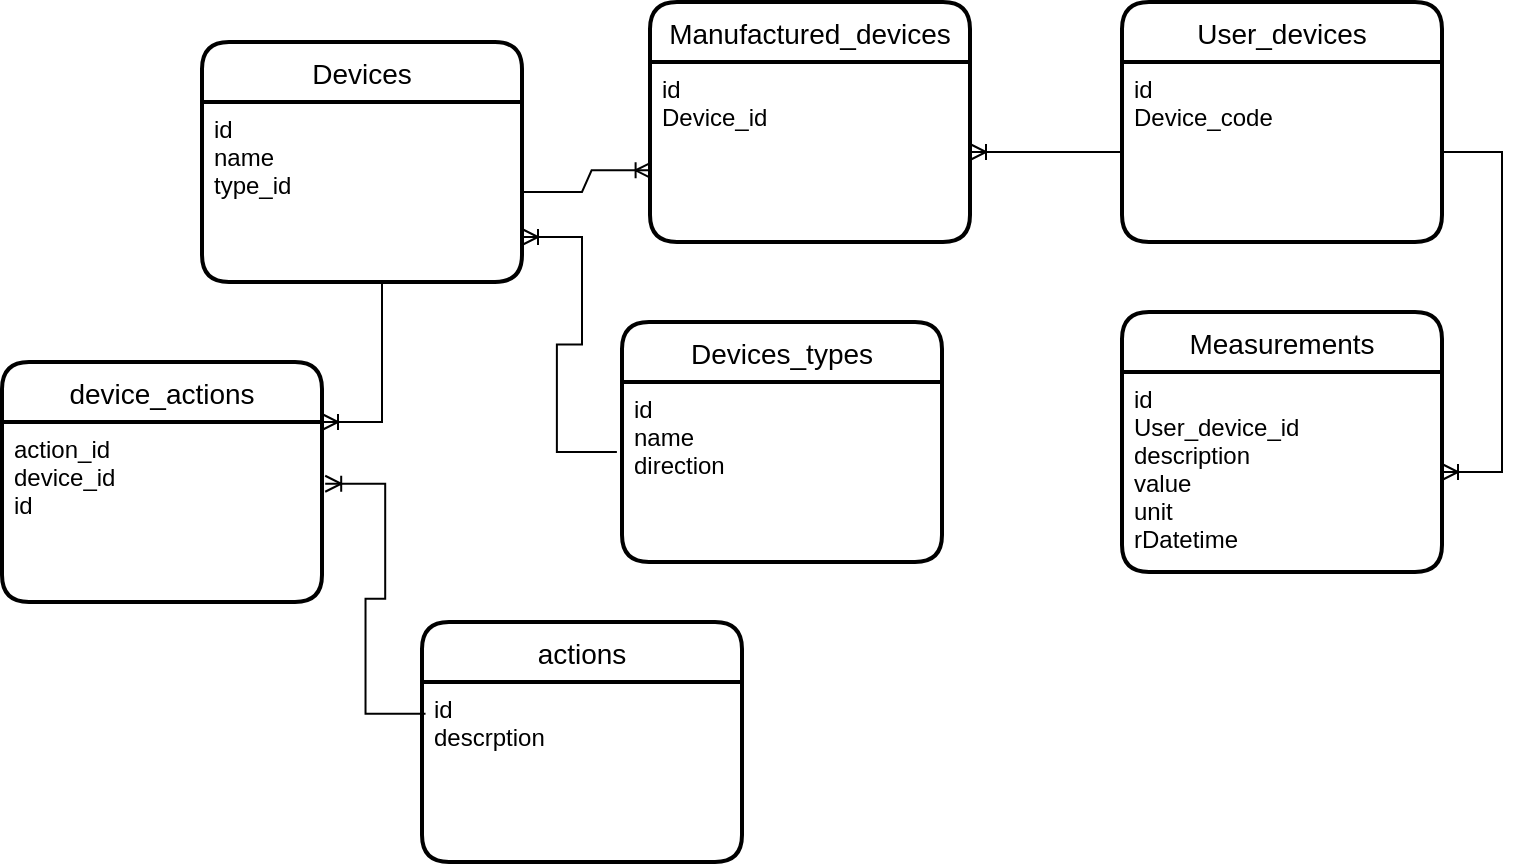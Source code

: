 <mxfile version="15.6.8" type="device"><diagram id="1t8B1p6__IE1odHZOSur" name="Page-1"><mxGraphModel dx="1185" dy="635" grid="1" gridSize="10" guides="1" tooltips="1" connect="1" arrows="1" fold="1" page="1" pageScale="1" pageWidth="827" pageHeight="1169" math="0" shadow="0"><root><mxCell id="0"/><mxCell id="1" parent="0"/><mxCell id="QGw_A2YVrXtLxUtSn0b_-1" value="Devices" style="swimlane;childLayout=stackLayout;horizontal=1;startSize=30;horizontalStack=0;rounded=1;fontSize=14;fontStyle=0;strokeWidth=2;resizeParent=0;resizeLast=1;shadow=0;dashed=0;align=center;fontColor=default;fillColor=default;strokeColor=default;" parent="1" vertex="1"><mxGeometry x="110" y="90" width="160" height="120" as="geometry"/></mxCell><mxCell id="QGw_A2YVrXtLxUtSn0b_-2" value="id&#10;name&#10;type_id" style="align=left;strokeColor=none;fillColor=none;spacingLeft=4;fontSize=12;verticalAlign=top;resizable=0;rotatable=0;part=1;fontColor=default;" parent="QGw_A2YVrXtLxUtSn0b_-1" vertex="1"><mxGeometry y="30" width="160" height="90" as="geometry"/></mxCell><mxCell id="QGw_A2YVrXtLxUtSn0b_-26" value="" style="edgeStyle=entityRelationEdgeStyle;fontSize=12;html=1;endArrow=ERoneToMany;rounded=0;labelBackgroundColor=default;fontColor=default;strokeColor=default;entryX=1;entryY=0.25;entryDx=0;entryDy=0;" parent="QGw_A2YVrXtLxUtSn0b_-1" target="QGw_A2YVrXtLxUtSn0b_-24" edge="1"><mxGeometry width="100" height="100" relative="1" as="geometry"><mxPoint x="60" y="120" as="sourcePoint"/><mxPoint x="160" y="20" as="targetPoint"/></mxGeometry></mxCell><mxCell id="QGw_A2YVrXtLxUtSn0b_-3" value="User_devices" style="swimlane;childLayout=stackLayout;horizontal=1;startSize=30;horizontalStack=0;rounded=1;fontSize=14;fontStyle=0;strokeWidth=2;resizeParent=0;resizeLast=1;shadow=0;dashed=0;align=center;fontColor=default;fillColor=default;strokeColor=default;" parent="1" vertex="1"><mxGeometry x="570" y="70" width="160" height="120" as="geometry"/></mxCell><mxCell id="QGw_A2YVrXtLxUtSn0b_-4" value="id&#10;Device_code&#10;" style="align=left;strokeColor=none;fillColor=none;spacingLeft=4;fontSize=12;verticalAlign=top;resizable=0;rotatable=0;part=1;fontColor=default;" parent="QGw_A2YVrXtLxUtSn0b_-3" vertex="1"><mxGeometry y="30" width="160" height="90" as="geometry"/></mxCell><mxCell id="QGw_A2YVrXtLxUtSn0b_-5" value="Manufactured_devices" style="swimlane;childLayout=stackLayout;horizontal=1;startSize=30;horizontalStack=0;rounded=1;fontSize=14;fontStyle=0;strokeWidth=2;resizeParent=0;resizeLast=1;shadow=0;dashed=0;align=center;fontColor=default;fillColor=default;strokeColor=default;" parent="1" vertex="1"><mxGeometry x="334" y="70" width="160" height="120" as="geometry"/></mxCell><mxCell id="QGw_A2YVrXtLxUtSn0b_-6" value="id&#10;Device_id&#10;&#10;" style="align=left;strokeColor=none;fillColor=none;spacingLeft=4;fontSize=12;verticalAlign=top;resizable=0;rotatable=0;part=1;fontColor=default;" parent="QGw_A2YVrXtLxUtSn0b_-5" vertex="1"><mxGeometry y="30" width="160" height="90" as="geometry"/></mxCell><mxCell id="QGw_A2YVrXtLxUtSn0b_-8" value="" style="edgeStyle=entityRelationEdgeStyle;fontSize=12;html=1;endArrow=ERoneToMany;rounded=0;fontColor=default;exitX=1;exitY=0.5;exitDx=0;exitDy=0;strokeColor=default;labelBackgroundColor=default;entryX=0.005;entryY=0.602;entryDx=0;entryDy=0;entryPerimeter=0;" parent="1" source="QGw_A2YVrXtLxUtSn0b_-2" target="QGw_A2YVrXtLxUtSn0b_-6" edge="1"><mxGeometry width="100" height="100" relative="1" as="geometry"><mxPoint x="290" y="350" as="sourcePoint"/><mxPoint x="390" y="250" as="targetPoint"/></mxGeometry></mxCell><mxCell id="QGw_A2YVrXtLxUtSn0b_-10" value="Measurements" style="swimlane;childLayout=stackLayout;horizontal=1;startSize=30;horizontalStack=0;rounded=1;fontSize=14;fontStyle=0;strokeWidth=2;resizeParent=0;resizeLast=1;shadow=0;dashed=0;align=center;fontColor=default;fillColor=default;strokeColor=default;" parent="1" vertex="1"><mxGeometry x="570" y="225" width="160" height="130" as="geometry"/></mxCell><mxCell id="QGw_A2YVrXtLxUtSn0b_-11" value="id&#10;User_device_id&#10;description&#10;value&#10;unit&#10;rDatetime" style="align=left;strokeColor=none;fillColor=none;spacingLeft=4;fontSize=12;verticalAlign=top;resizable=0;rotatable=0;part=1;fontColor=default;" parent="QGw_A2YVrXtLxUtSn0b_-10" vertex="1"><mxGeometry y="30" width="160" height="100" as="geometry"/></mxCell><mxCell id="QGw_A2YVrXtLxUtSn0b_-12" value="" style="edgeStyle=entityRelationEdgeStyle;fontSize=12;html=1;endArrow=ERoneToMany;rounded=0;labelBackgroundColor=default;fontColor=default;strokeColor=default;exitX=1;exitY=0.5;exitDx=0;exitDy=0;" parent="1" source="QGw_A2YVrXtLxUtSn0b_-4" target="QGw_A2YVrXtLxUtSn0b_-11" edge="1"><mxGeometry width="100" height="100" relative="1" as="geometry"><mxPoint x="510" y="350" as="sourcePoint"/><mxPoint x="390" y="250" as="targetPoint"/></mxGeometry></mxCell><mxCell id="QGw_A2YVrXtLxUtSn0b_-14" value="Devices_types" style="swimlane;childLayout=stackLayout;horizontal=1;startSize=30;horizontalStack=0;rounded=1;fontSize=14;fontStyle=0;strokeWidth=2;resizeParent=0;resizeLast=1;shadow=0;dashed=0;align=center;fontColor=default;fillColor=default;strokeColor=default;" parent="1" vertex="1"><mxGeometry x="320" y="230" width="160" height="120" as="geometry"/></mxCell><mxCell id="QGw_A2YVrXtLxUtSn0b_-15" value="id&#10;name&#10;direction" style="align=left;strokeColor=none;fillColor=none;spacingLeft=4;fontSize=12;verticalAlign=top;resizable=0;rotatable=0;part=1;fontColor=default;" parent="QGw_A2YVrXtLxUtSn0b_-14" vertex="1"><mxGeometry y="30" width="160" height="90" as="geometry"/></mxCell><mxCell id="QGw_A2YVrXtLxUtSn0b_-16" value="" style="edgeStyle=entityRelationEdgeStyle;fontSize=12;html=1;endArrow=ERoneToMany;rounded=0;labelBackgroundColor=default;fontColor=default;strokeColor=default;entryX=1;entryY=0.75;entryDx=0;entryDy=0;exitX=-0.016;exitY=0.389;exitDx=0;exitDy=0;exitPerimeter=0;" parent="1" source="QGw_A2YVrXtLxUtSn0b_-15" target="QGw_A2YVrXtLxUtSn0b_-2" edge="1"><mxGeometry width="100" height="100" relative="1" as="geometry"><mxPoint x="10" y="340" as="sourcePoint"/><mxPoint x="90" y="260" as="targetPoint"/></mxGeometry></mxCell><mxCell id="QGw_A2YVrXtLxUtSn0b_-22" value="actions" style="swimlane;childLayout=stackLayout;horizontal=1;startSize=30;horizontalStack=0;rounded=1;fontSize=14;fontStyle=0;strokeWidth=2;resizeParent=0;resizeLast=1;shadow=0;dashed=0;align=center;fontColor=default;fillColor=default;strokeColor=default;" parent="1" vertex="1"><mxGeometry x="220" y="380" width="160" height="120" as="geometry"/></mxCell><mxCell id="QGw_A2YVrXtLxUtSn0b_-23" value="id&#10;descrption&#10;" style="align=left;strokeColor=none;fillColor=none;spacingLeft=4;fontSize=12;verticalAlign=top;resizable=0;rotatable=0;part=1;fontColor=default;" parent="QGw_A2YVrXtLxUtSn0b_-22" vertex="1"><mxGeometry y="30" width="160" height="90" as="geometry"/></mxCell><mxCell id="QGw_A2YVrXtLxUtSn0b_-24" value="device_actions" style="swimlane;childLayout=stackLayout;horizontal=1;startSize=30;horizontalStack=0;rounded=1;fontSize=14;fontStyle=0;strokeWidth=2;resizeParent=0;resizeLast=1;shadow=0;dashed=0;align=center;fontColor=default;fillColor=default;strokeColor=default;" parent="1" vertex="1"><mxGeometry x="10" y="250" width="160" height="120" as="geometry"/></mxCell><mxCell id="QGw_A2YVrXtLxUtSn0b_-25" value="action_id&#10;device_id&#10;id" style="align=left;strokeColor=none;fillColor=none;spacingLeft=4;fontSize=12;verticalAlign=top;resizable=0;rotatable=0;part=1;fontColor=default;" parent="QGw_A2YVrXtLxUtSn0b_-24" vertex="1"><mxGeometry y="30" width="160" height="90" as="geometry"/></mxCell><mxCell id="QGw_A2YVrXtLxUtSn0b_-28" value="" style="edgeStyle=entityRelationEdgeStyle;fontSize=12;html=1;endArrow=ERoneToMany;rounded=0;labelBackgroundColor=default;fontColor=default;strokeColor=default;entryX=1.01;entryY=0.343;entryDx=0;entryDy=0;entryPerimeter=0;exitX=0.011;exitY=0.176;exitDx=0;exitDy=0;exitPerimeter=0;" parent="1" source="QGw_A2YVrXtLxUtSn0b_-23" target="QGw_A2YVrXtLxUtSn0b_-25" edge="1"><mxGeometry width="100" height="100" relative="1" as="geometry"><mxPoint x="182" y="468.333" as="sourcePoint"/><mxPoint x="130" y="440" as="targetPoint"/></mxGeometry></mxCell><mxCell id="fb7Ekg60DXH_yzYkTPYW-4" value="" style="edgeStyle=entityRelationEdgeStyle;fontSize=12;html=1;endArrow=ERoneToMany;rounded=0;labelBackgroundColor=default;fontColor=default;strokeColor=default;entryX=1;entryY=0.5;entryDx=0;entryDy=0;exitX=0;exitY=0.5;exitDx=0;exitDy=0;" edge="1" parent="1" source="QGw_A2YVrXtLxUtSn0b_-4" target="QGw_A2YVrXtLxUtSn0b_-6"><mxGeometry width="100" height="100" relative="1" as="geometry"><mxPoint x="600" y="230" as="sourcePoint"/><mxPoint x="540" y="300" as="targetPoint"/></mxGeometry></mxCell></root></mxGraphModel></diagram></mxfile>